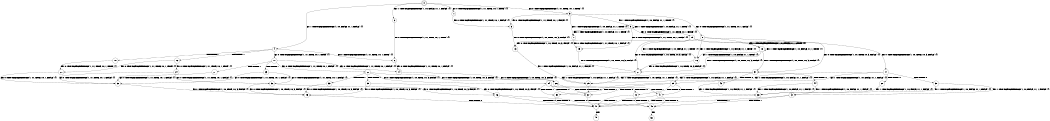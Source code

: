 digraph BCG {
size = "7, 10.5";
center = TRUE;
node [shape = circle];
0 [peripheries = 2];
0 -> 1 [label = "EX !0 !ATOMIC_EXCH_BRANCH (1, +1, TRUE, +0, 1, TRUE) !{}"];
0 -> 2 [label = "EX !1 !ATOMIC_EXCH_BRANCH (1, +0, FALSE, +1, 1, FALSE) !{}"];
0 -> 3 [label = "EX !0 !ATOMIC_EXCH_BRANCH (1, +1, TRUE, +0, 1, TRUE) !{}"];
0 -> 4 [label = "EX !1 !ATOMIC_EXCH_BRANCH (1, +0, FALSE, +1, 1, FALSE) !{}"];
1 -> 5 [label = "EX !0 !ATOMIC_EXCH_BRANCH (1, +1, TRUE, +0, 1, FALSE) !{}"];
2 -> 6 [label = "EX !0 !ATOMIC_EXCH_BRANCH (1, +1, TRUE, +0, 1, TRUE) !{}"];
3 -> 5 [label = "EX !0 !ATOMIC_EXCH_BRANCH (1, +1, TRUE, +0, 1, FALSE) !{}"];
3 -> 7 [label = "EX !1 !ATOMIC_EXCH_BRANCH (1, +0, FALSE, +1, 1, TRUE) !{}"];
3 -> 8 [label = "EX !0 !ATOMIC_EXCH_BRANCH (1, +1, TRUE, +0, 1, FALSE) !{}"];
3 -> 9 [label = "EX !1 !ATOMIC_EXCH_BRANCH (1, +0, FALSE, +1, 1, TRUE) !{}"];
4 -> 6 [label = "EX !0 !ATOMIC_EXCH_BRANCH (1, +1, TRUE, +0, 1, TRUE) !{}"];
4 -> 10 [label = "TERMINATE !1"];
4 -> 11 [label = "EX !0 !ATOMIC_EXCH_BRANCH (1, +1, TRUE, +0, 1, TRUE) !{}"];
4 -> 12 [label = "TERMINATE !1"];
5 -> 13 [label = "EX !0 !ATOMIC_EXCH_BRANCH (1, +0, TRUE, +0, 3, FALSE) !{}"];
6 -> 14 [label = "EX !0 !ATOMIC_EXCH_BRANCH (1, +1, TRUE, +0, 1, FALSE) !{}"];
7 -> 15 [label = "EX !0 !ATOMIC_EXCH_BRANCH (1, +1, TRUE, +0, 1, FALSE) !{}"];
8 -> 13 [label = "EX !0 !ATOMIC_EXCH_BRANCH (1, +0, TRUE, +0, 3, FALSE) !{}"];
8 -> 16 [label = "EX !1 !ATOMIC_EXCH_BRANCH (1, +0, FALSE, +1, 1, TRUE) !{}"];
8 -> 17 [label = "EX !0 !ATOMIC_EXCH_BRANCH (1, +0, TRUE, +0, 3, FALSE) !{}"];
8 -> 18 [label = "EX !1 !ATOMIC_EXCH_BRANCH (1, +0, FALSE, +1, 1, TRUE) !{}"];
9 -> 15 [label = "EX !0 !ATOMIC_EXCH_BRANCH (1, +1, TRUE, +0, 1, FALSE) !{}"];
9 -> 7 [label = "EX !1 !ATOMIC_EXCH_BRANCH (1, +0, FALSE, +1, 1, TRUE) !{}"];
9 -> 19 [label = "EX !0 !ATOMIC_EXCH_BRANCH (1, +1, TRUE, +0, 1, FALSE) !{}"];
9 -> 9 [label = "EX !1 !ATOMIC_EXCH_BRANCH (1, +0, FALSE, +1, 1, TRUE) !{}"];
10 -> 20 [label = "EX !0 !ATOMIC_EXCH_BRANCH (1, +1, TRUE, +0, 1, TRUE) !{}"];
11 -> 14 [label = "EX !0 !ATOMIC_EXCH_BRANCH (1, +1, TRUE, +0, 1, FALSE) !{}"];
11 -> 21 [label = "TERMINATE !1"];
11 -> 22 [label = "EX !0 !ATOMIC_EXCH_BRANCH (1, +1, TRUE, +0, 1, FALSE) !{}"];
11 -> 23 [label = "TERMINATE !1"];
12 -> 20 [label = "EX !0 !ATOMIC_EXCH_BRANCH (1, +1, TRUE, +0, 1, TRUE) !{}"];
12 -> 24 [label = "EX !0 !ATOMIC_EXCH_BRANCH (1, +1, TRUE, +0, 1, TRUE) !{}"];
13 -> 25 [label = "EX !1 !ATOMIC_EXCH_BRANCH (1, +0, FALSE, +1, 1, FALSE) !{}"];
14 -> 26 [label = "EX !0 !ATOMIC_EXCH_BRANCH (1, +0, TRUE, +0, 3, FALSE) !{}"];
15 -> 27 [label = "EX !0 !ATOMIC_EXCH_BRANCH (1, +0, TRUE, +0, 3, FALSE) !{}"];
16 -> 27 [label = "EX !0 !ATOMIC_EXCH_BRANCH (1, +0, TRUE, +0, 3, FALSE) !{}"];
17 -> 25 [label = "EX !1 !ATOMIC_EXCH_BRANCH (1, +0, FALSE, +1, 1, FALSE) !{}"];
17 -> 28 [label = "TERMINATE !0"];
17 -> 29 [label = "EX !1 !ATOMIC_EXCH_BRANCH (1, +0, FALSE, +1, 1, FALSE) !{}"];
17 -> 30 [label = "TERMINATE !0"];
18 -> 27 [label = "EX !0 !ATOMIC_EXCH_BRANCH (1, +0, TRUE, +0, 3, FALSE) !{}"];
18 -> 16 [label = "EX !1 !ATOMIC_EXCH_BRANCH (1, +0, FALSE, +1, 1, TRUE) !{}"];
18 -> 31 [label = "EX !0 !ATOMIC_EXCH_BRANCH (1, +0, TRUE, +0, 3, FALSE) !{}"];
18 -> 18 [label = "EX !1 !ATOMIC_EXCH_BRANCH (1, +0, FALSE, +1, 1, TRUE) !{}"];
19 -> 27 [label = "EX !0 !ATOMIC_EXCH_BRANCH (1, +0, TRUE, +0, 3, FALSE) !{}"];
19 -> 16 [label = "EX !1 !ATOMIC_EXCH_BRANCH (1, +0, FALSE, +1, 1, TRUE) !{}"];
19 -> 31 [label = "EX !0 !ATOMIC_EXCH_BRANCH (1, +0, TRUE, +0, 3, FALSE) !{}"];
19 -> 18 [label = "EX !1 !ATOMIC_EXCH_BRANCH (1, +0, FALSE, +1, 1, TRUE) !{}"];
20 -> 32 [label = "EX !0 !ATOMIC_EXCH_BRANCH (1, +1, TRUE, +0, 1, FALSE) !{}"];
21 -> 32 [label = "EX !0 !ATOMIC_EXCH_BRANCH (1, +1, TRUE, +0, 1, FALSE) !{}"];
22 -> 26 [label = "EX !0 !ATOMIC_EXCH_BRANCH (1, +0, TRUE, +0, 3, FALSE) !{}"];
22 -> 33 [label = "TERMINATE !1"];
22 -> 34 [label = "EX !0 !ATOMIC_EXCH_BRANCH (1, +0, TRUE, +0, 3, FALSE) !{}"];
22 -> 35 [label = "TERMINATE !1"];
23 -> 32 [label = "EX !0 !ATOMIC_EXCH_BRANCH (1, +1, TRUE, +0, 1, FALSE) !{}"];
23 -> 36 [label = "EX !0 !ATOMIC_EXCH_BRANCH (1, +1, TRUE, +0, 1, FALSE) !{}"];
24 -> 32 [label = "EX !0 !ATOMIC_EXCH_BRANCH (1, +1, TRUE, +0, 1, FALSE) !{}"];
24 -> 36 [label = "EX !0 !ATOMIC_EXCH_BRANCH (1, +1, TRUE, +0, 1, FALSE) !{}"];
25 -> 37 [label = "TERMINATE !0"];
26 -> 37 [label = "TERMINATE !0"];
27 -> 25 [label = "EX !1 !ATOMIC_EXCH_BRANCH (1, +0, FALSE, +1, 1, FALSE) !{}"];
28 -> 38 [label = "EX !1 !ATOMIC_EXCH_BRANCH (1, +0, FALSE, +1, 1, FALSE) !{}"];
29 -> 37 [label = "TERMINATE !0"];
29 -> 39 [label = "TERMINATE !1"];
29 -> 40 [label = "TERMINATE !0"];
29 -> 41 [label = "TERMINATE !1"];
30 -> 38 [label = "EX !1 !ATOMIC_EXCH_BRANCH (1, +0, FALSE, +1, 1, FALSE) !{}"];
30 -> 42 [label = "EX !1 !ATOMIC_EXCH_BRANCH (1, +0, FALSE, +1, 1, FALSE) !{}"];
31 -> 25 [label = "EX !1 !ATOMIC_EXCH_BRANCH (1, +0, FALSE, +1, 1, FALSE) !{}"];
31 -> 43 [label = "TERMINATE !0"];
31 -> 29 [label = "EX !1 !ATOMIC_EXCH_BRANCH (1, +0, FALSE, +1, 1, FALSE) !{}"];
31 -> 44 [label = "TERMINATE !0"];
32 -> 45 [label = "EX !0 !ATOMIC_EXCH_BRANCH (1, +0, TRUE, +0, 3, FALSE) !{}"];
33 -> 45 [label = "EX !0 !ATOMIC_EXCH_BRANCH (1, +0, TRUE, +0, 3, FALSE) !{}"];
34 -> 37 [label = "TERMINATE !0"];
34 -> 39 [label = "TERMINATE !1"];
34 -> 40 [label = "TERMINATE !0"];
34 -> 41 [label = "TERMINATE !1"];
35 -> 45 [label = "EX !0 !ATOMIC_EXCH_BRANCH (1, +0, TRUE, +0, 3, FALSE) !{}"];
35 -> 46 [label = "EX !0 !ATOMIC_EXCH_BRANCH (1, +0, TRUE, +0, 3, FALSE) !{}"];
36 -> 45 [label = "EX !0 !ATOMIC_EXCH_BRANCH (1, +0, TRUE, +0, 3, FALSE) !{}"];
36 -> 46 [label = "EX !0 !ATOMIC_EXCH_BRANCH (1, +0, TRUE, +0, 3, FALSE) !{}"];
37 -> 47 [label = "TERMINATE !1"];
38 -> 47 [label = "TERMINATE !1"];
39 -> 47 [label = "TERMINATE !0"];
40 -> 47 [label = "TERMINATE !1"];
40 -> 48 [label = "TERMINATE !1"];
41 -> 47 [label = "TERMINATE !0"];
41 -> 48 [label = "TERMINATE !0"];
42 -> 47 [label = "TERMINATE !1"];
42 -> 48 [label = "TERMINATE !1"];
43 -> 38 [label = "EX !1 !ATOMIC_EXCH_BRANCH (1, +0, FALSE, +1, 1, FALSE) !{}"];
44 -> 38 [label = "EX !1 !ATOMIC_EXCH_BRANCH (1, +0, FALSE, +1, 1, FALSE) !{}"];
44 -> 42 [label = "EX !1 !ATOMIC_EXCH_BRANCH (1, +0, FALSE, +1, 1, FALSE) !{}"];
45 -> 47 [label = "TERMINATE !0"];
46 -> 47 [label = "TERMINATE !0"];
46 -> 48 [label = "TERMINATE !0"];
47 -> 49 [label = "exit"];
48 -> 50 [label = "exit"];
}
